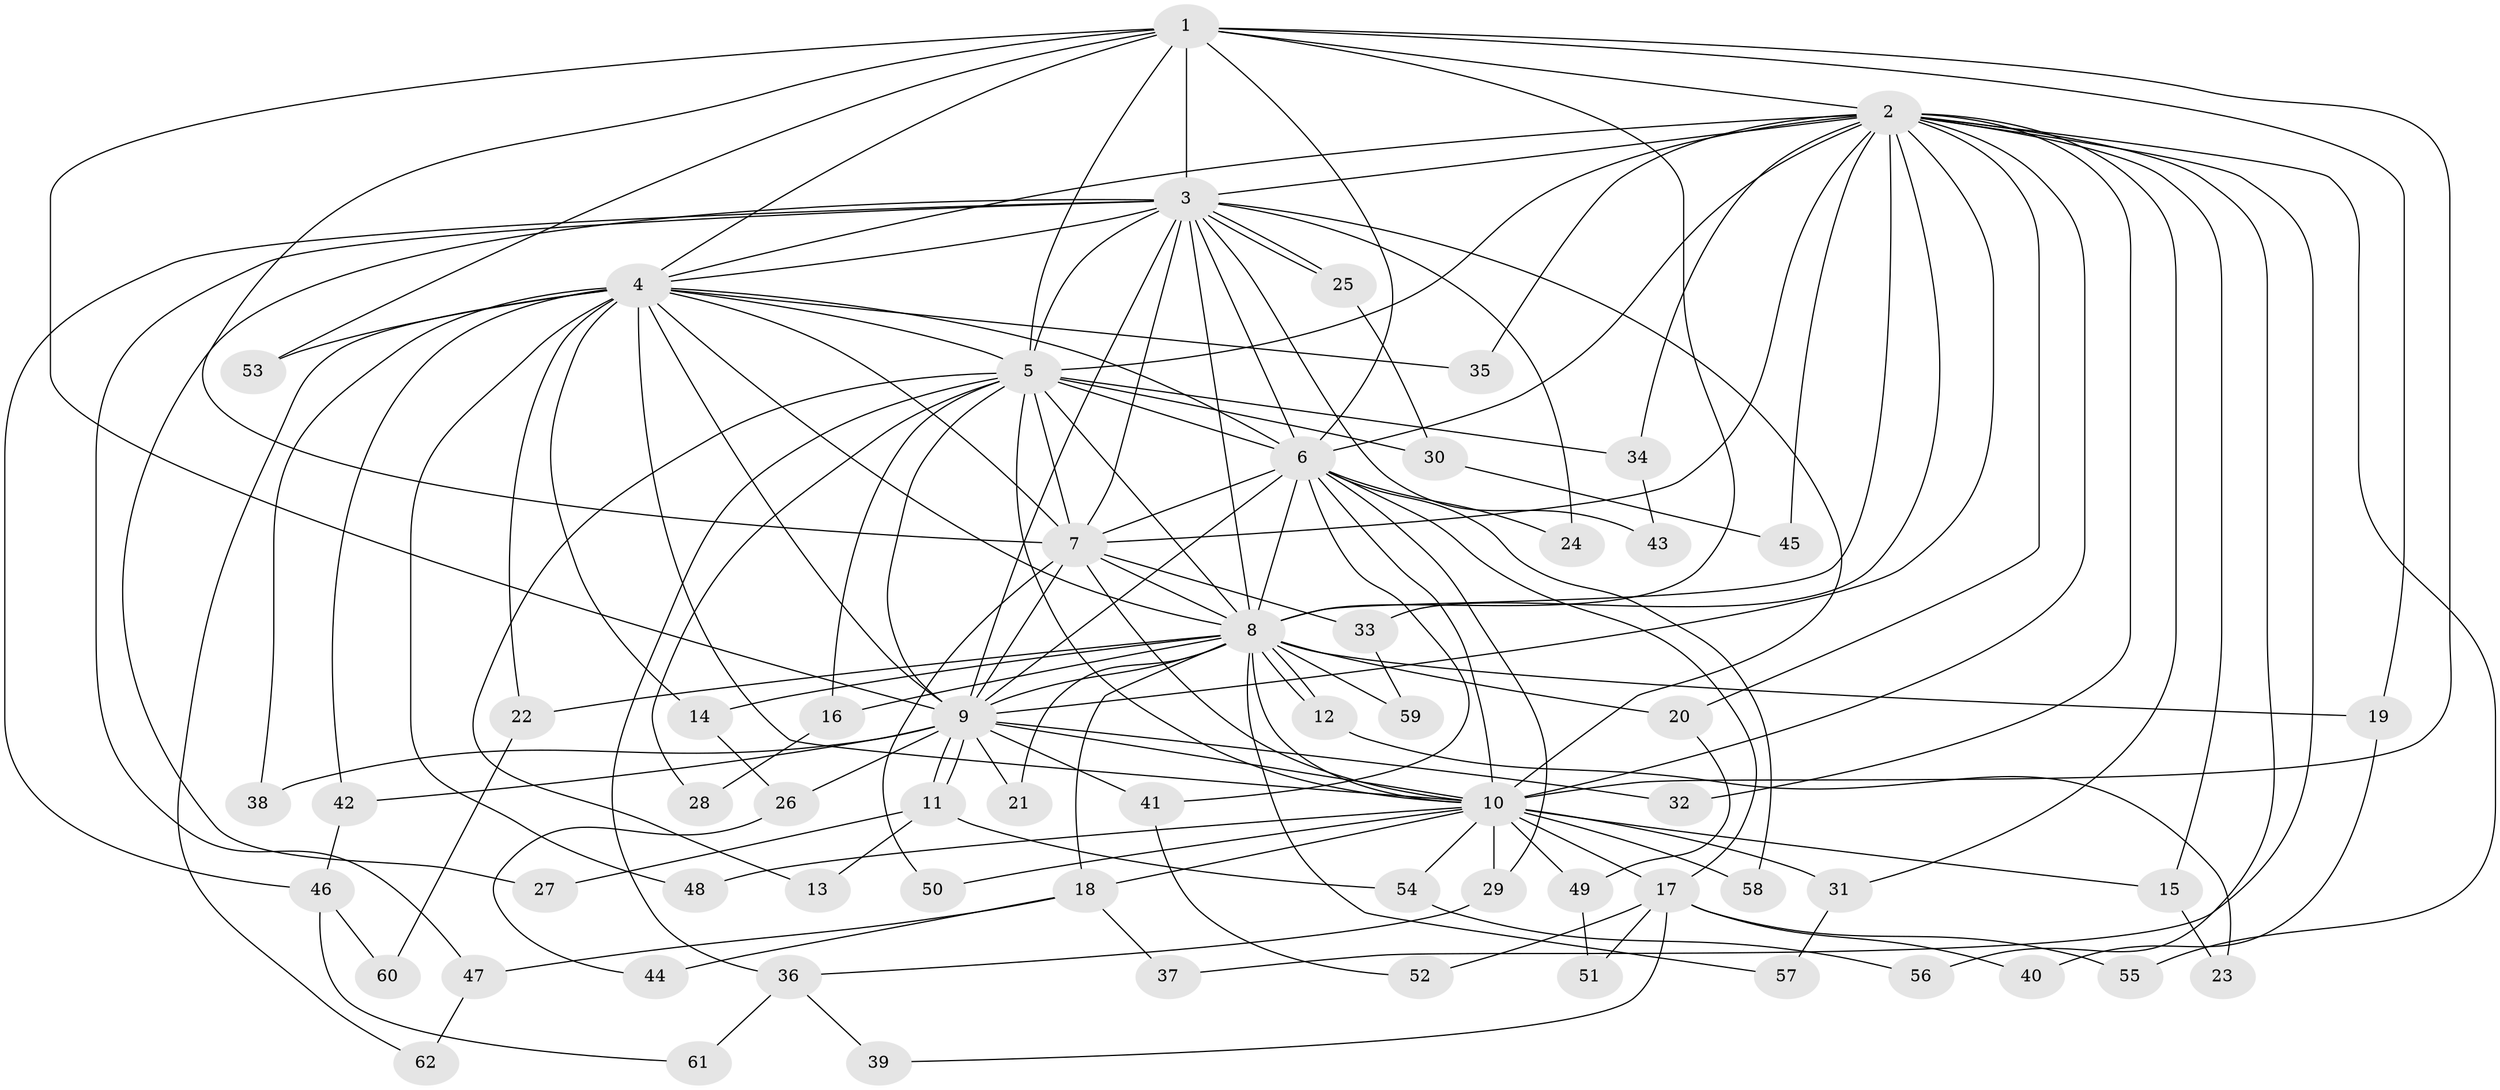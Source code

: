 // Generated by graph-tools (version 1.1) at 2025/01/03/09/25 03:01:33]
// undirected, 62 vertices, 149 edges
graph export_dot {
graph [start="1"]
  node [color=gray90,style=filled];
  1;
  2;
  3;
  4;
  5;
  6;
  7;
  8;
  9;
  10;
  11;
  12;
  13;
  14;
  15;
  16;
  17;
  18;
  19;
  20;
  21;
  22;
  23;
  24;
  25;
  26;
  27;
  28;
  29;
  30;
  31;
  32;
  33;
  34;
  35;
  36;
  37;
  38;
  39;
  40;
  41;
  42;
  43;
  44;
  45;
  46;
  47;
  48;
  49;
  50;
  51;
  52;
  53;
  54;
  55;
  56;
  57;
  58;
  59;
  60;
  61;
  62;
  1 -- 2;
  1 -- 3;
  1 -- 4;
  1 -- 5;
  1 -- 6;
  1 -- 7;
  1 -- 8;
  1 -- 9;
  1 -- 10;
  1 -- 19;
  1 -- 53;
  2 -- 3;
  2 -- 4;
  2 -- 5;
  2 -- 6;
  2 -- 7;
  2 -- 8;
  2 -- 9;
  2 -- 10;
  2 -- 15;
  2 -- 20;
  2 -- 31;
  2 -- 32;
  2 -- 33;
  2 -- 34;
  2 -- 35;
  2 -- 37;
  2 -- 45;
  2 -- 55;
  2 -- 56;
  3 -- 4;
  3 -- 5;
  3 -- 6;
  3 -- 7;
  3 -- 8;
  3 -- 9;
  3 -- 10;
  3 -- 24;
  3 -- 25;
  3 -- 25;
  3 -- 27;
  3 -- 43;
  3 -- 46;
  3 -- 47;
  4 -- 5;
  4 -- 6;
  4 -- 7;
  4 -- 8;
  4 -- 9;
  4 -- 10;
  4 -- 14;
  4 -- 22;
  4 -- 35;
  4 -- 38;
  4 -- 42;
  4 -- 48;
  4 -- 53;
  4 -- 62;
  5 -- 6;
  5 -- 7;
  5 -- 8;
  5 -- 9;
  5 -- 10;
  5 -- 13;
  5 -- 16;
  5 -- 28;
  5 -- 30;
  5 -- 34;
  5 -- 36;
  6 -- 7;
  6 -- 8;
  6 -- 9;
  6 -- 10;
  6 -- 17;
  6 -- 24;
  6 -- 29;
  6 -- 41;
  6 -- 58;
  7 -- 8;
  7 -- 9;
  7 -- 10;
  7 -- 33;
  7 -- 50;
  8 -- 9;
  8 -- 10;
  8 -- 12;
  8 -- 12;
  8 -- 14;
  8 -- 16;
  8 -- 18;
  8 -- 19;
  8 -- 20;
  8 -- 21;
  8 -- 22;
  8 -- 57;
  8 -- 59;
  9 -- 10;
  9 -- 11;
  9 -- 11;
  9 -- 21;
  9 -- 26;
  9 -- 32;
  9 -- 38;
  9 -- 41;
  9 -- 42;
  10 -- 15;
  10 -- 17;
  10 -- 18;
  10 -- 29;
  10 -- 31;
  10 -- 48;
  10 -- 49;
  10 -- 50;
  10 -- 54;
  10 -- 58;
  11 -- 13;
  11 -- 27;
  11 -- 54;
  12 -- 23;
  14 -- 26;
  15 -- 23;
  16 -- 28;
  17 -- 39;
  17 -- 40;
  17 -- 51;
  17 -- 52;
  17 -- 55;
  18 -- 37;
  18 -- 44;
  18 -- 47;
  19 -- 40;
  20 -- 49;
  22 -- 60;
  25 -- 30;
  26 -- 44;
  29 -- 36;
  30 -- 45;
  31 -- 57;
  33 -- 59;
  34 -- 43;
  36 -- 39;
  36 -- 61;
  41 -- 52;
  42 -- 46;
  46 -- 60;
  46 -- 61;
  47 -- 62;
  49 -- 51;
  54 -- 56;
}
